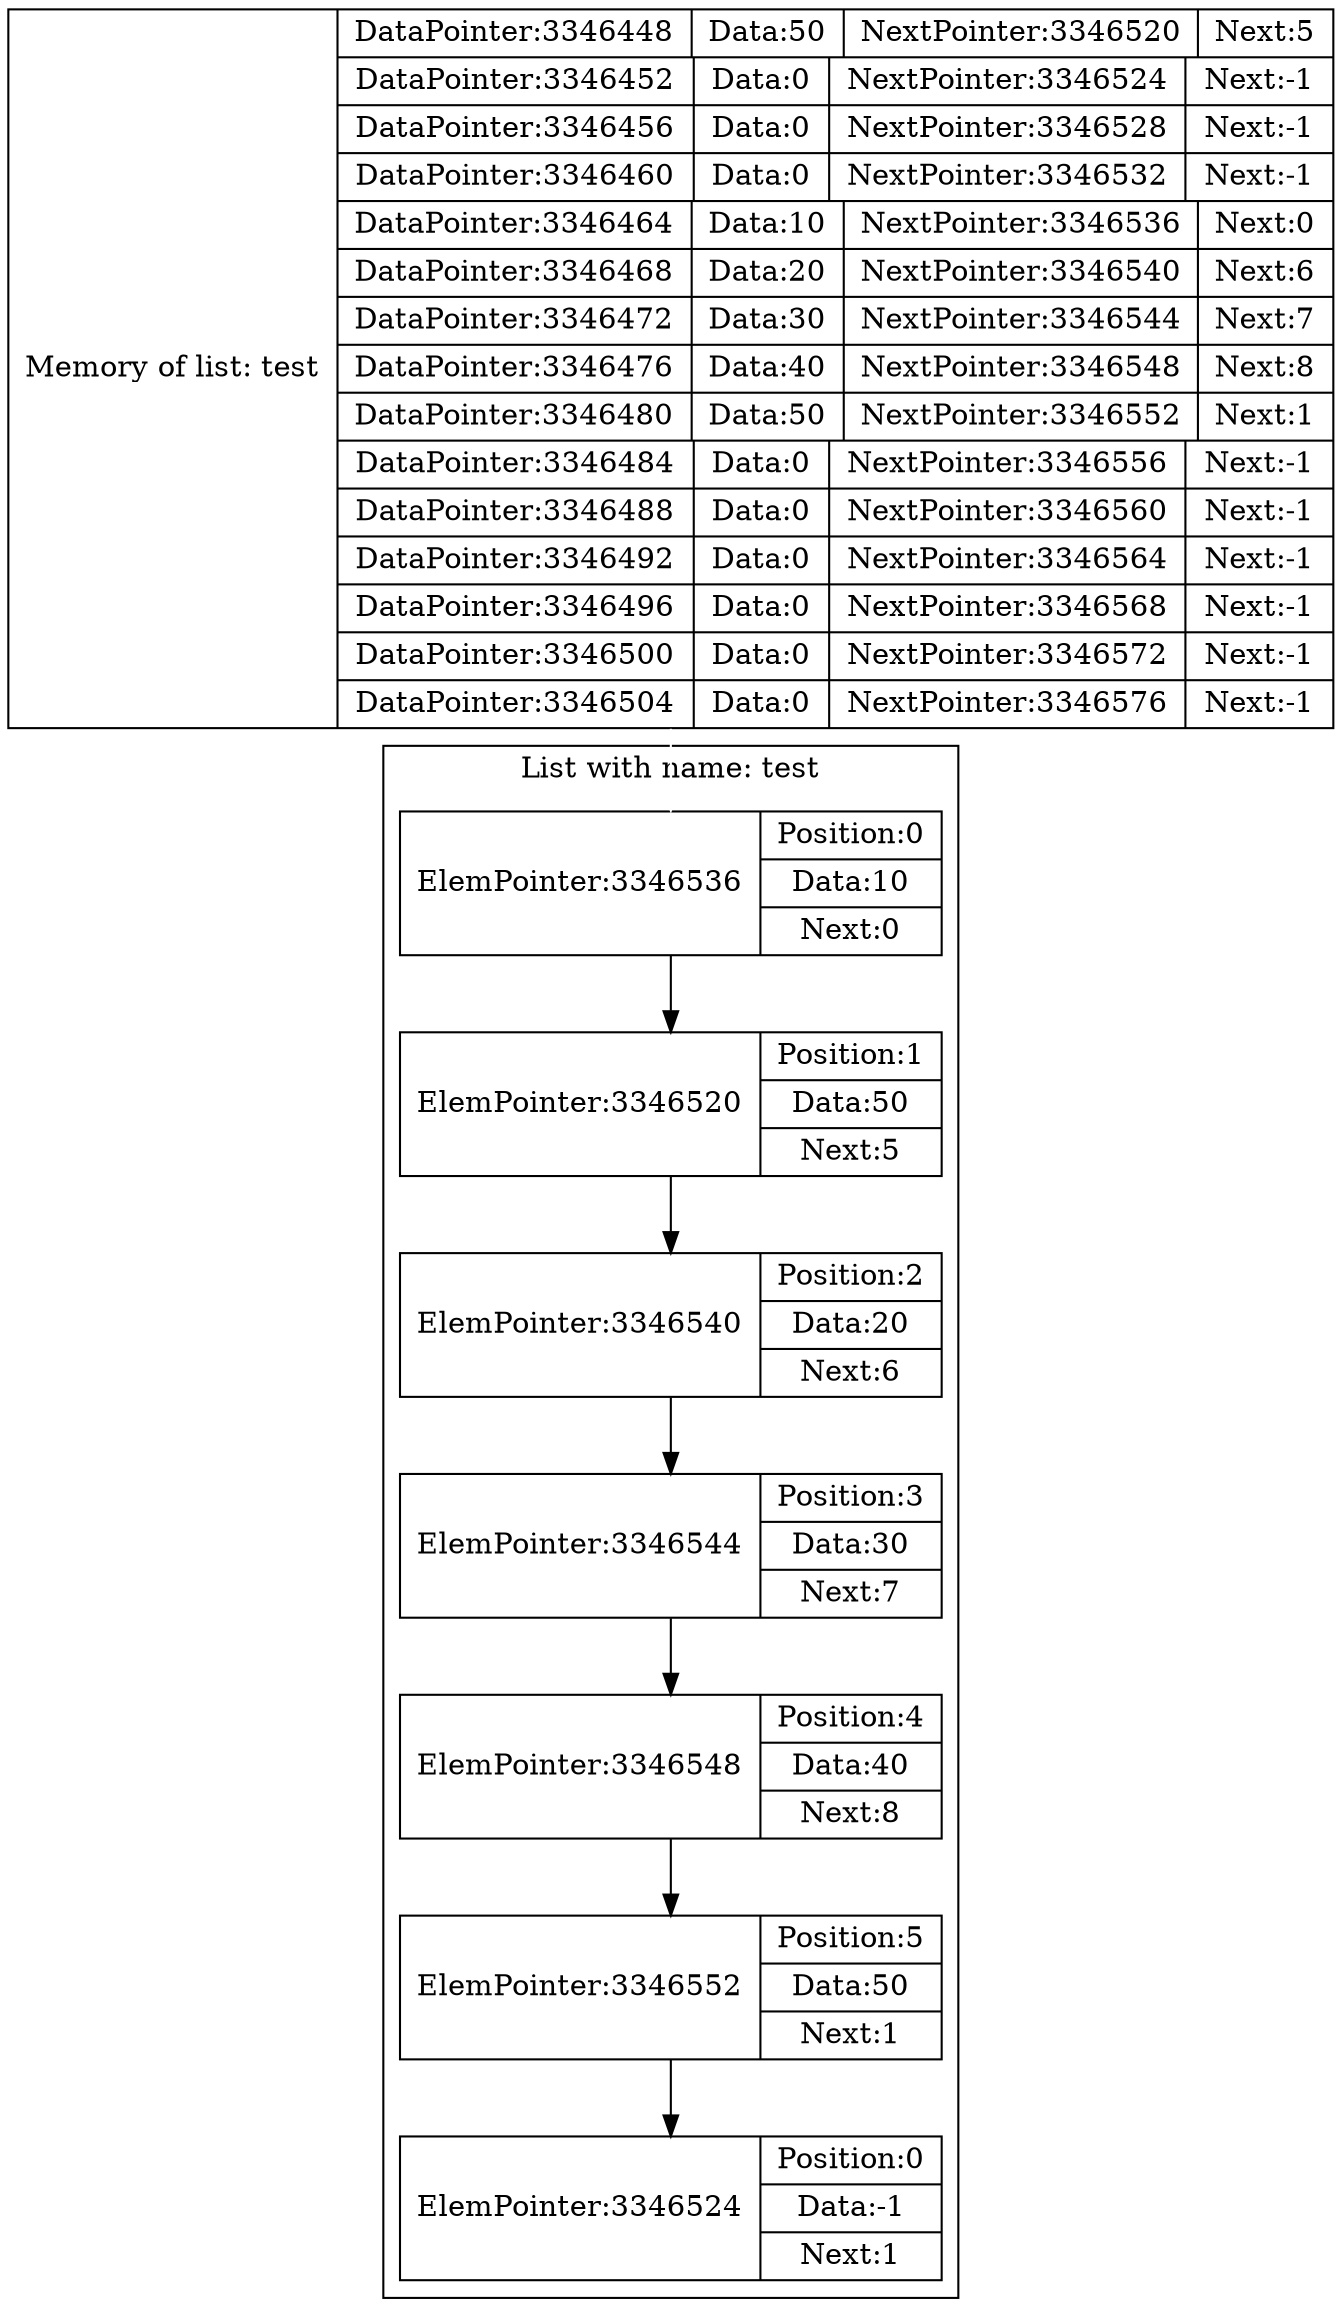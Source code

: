 digraph G{
{
rankdir=LR;
data [shape=record, rankdir=LR,label="{Memory of list: test} | {{DataPointer:
3346448 | Data:
50 | NextPointer:
3346520 | Next:
5}| {DataPointer:
3346452 | Data:
0 | NextPointer:
3346524 | Next:
-1}| {DataPointer:
3346456 | Data:
0 | NextPointer:
3346528 | Next:
-1}| {DataPointer:
3346460 | Data:
0 | NextPointer:
3346532 | Next:
-1}| {DataPointer:
3346464 | Data:
10 | NextPointer:
3346536 | Next:
0}| {DataPointer:
3346468 | Data:
20 | NextPointer:
3346540 | Next:
6}| {DataPointer:
3346472 | Data:
30 | NextPointer:
3346544 | Next:
7}| {DataPointer:
3346476 | Data:
40 | NextPointer:
3346548 | Next:
8}| {DataPointer:
3346480 | Data:
50 | NextPointer:
3346552 | Next:
1}| {DataPointer:
3346484 | Data:
0 | NextPointer:
3346556 | Next:
-1}| {DataPointer:
3346488 | Data:
0 | NextPointer:
3346560 | Next:
-1}| {DataPointer:
3346492 | Data:
0 | NextPointer:
3346564 | Next:
-1}| {DataPointer:
3346496 | Data:
0 | NextPointer:
3346568 | Next:
-1}| {DataPointer:
3346500 | Data:
0 | NextPointer:
3346572 | Next:
-1}| {DataPointer:
3346504 | Data:
0 | NextPointer:
3346576 | Next:
-1}}"];
subgraph clusterlist {
0 [shape=record, label="ElemPointer:
3346536 | {Position
:0 | Data:
10 | Next:
0}"];
1 [shape=record, label="ElemPointer:
3346520 | {Position
:50 | Data:
5 | Next:
0}"];
0->1
1 [shape=record, label="ElemPointer:
3346520 | {Position
:1 | Data:
50 | Next:
5}"];
2 [shape=record, label="ElemPointer:
3346540 | {Position
:20 | Data:
6 | Next:
5}"];
1->2
2 [shape=record, label="ElemPointer:
3346540 | {Position
:2 | Data:
20 | Next:
6}"];
3 [shape=record, label="ElemPointer:
3346544 | {Position
:30 | Data:
7 | Next:
6}"];
2->3
3 [shape=record, label="ElemPointer:
3346544 | {Position
:3 | Data:
30 | Next:
7}"];
4 [shape=record, label="ElemPointer:
3346548 | {Position
:40 | Data:
8 | Next:
7}"];
3->4
4 [shape=record, label="ElemPointer:
3346548 | {Position
:4 | Data:
40 | Next:
8}"];
5 [shape=record, label="ElemPointer:
3346552 | {Position
:50 | Data:
1 | Next:
8}"];
4->5
5 [shape=record, label="ElemPointer:
3346552 | {Position
:5 | Data:
50 | Next:
1}"];
6 [shape=record, label="ElemPointer:
3346524 | {Position
:0 | Data:
-1 | Next:
1}"];
5->6
label = "List with name: test"}
}
{
rankdir=TB;
edge[color=white]data->0}
}
